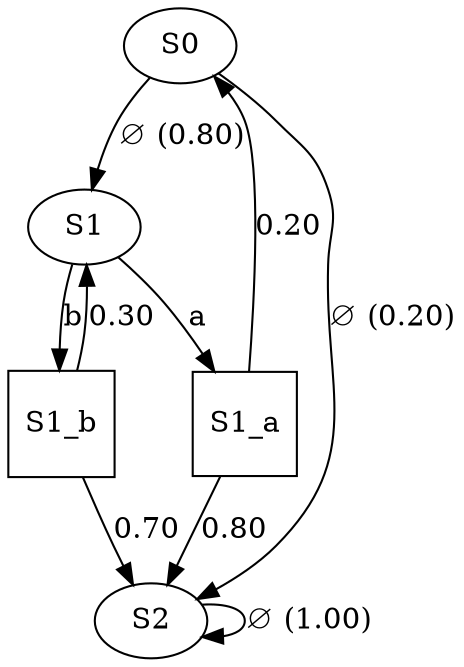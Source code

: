 digraph {
S0;
S1;
S2;
S1_a [shape=square];
S1_b [shape=square];
S0 -> S1 [key=0, weight=0.8, label="∅ (0.80)"];
S0 -> S2 [key=0, weight=0.2, label="∅ (0.20)"];
S1 -> S1_a [key=0, weight=1.0, label=a];
S1 -> S1_b [key=0, weight=1.0, label=b];
S2 -> S2 [key=0, weight=1.0, label="∅ (1.00)"];
S1_a -> S0 [key=0, weight=0.2, label=0.20];
S1_a -> S2 [key=0, weight=0.8, label=0.80];
S1_b -> S2 [key=0, weight=0.7, label=0.70];
S1_b -> S1 [key=0, weight=0.3, label=0.30];
}
